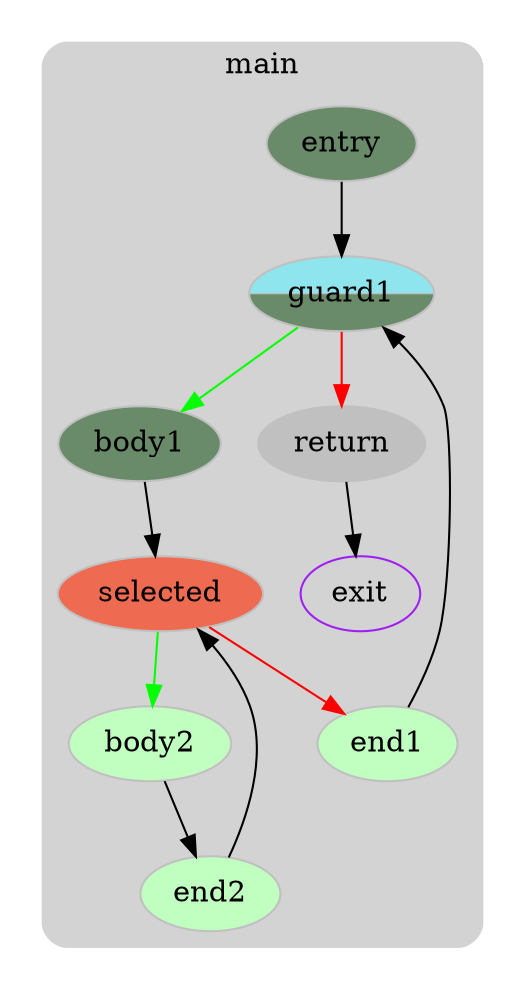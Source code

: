 digraph G {
  compound=true
  subgraph cluster_ {
    peripheries=0
    subgraph cluster_0 {
      label="main"
      color=darkgray
      style=rounded
      bgcolor=lightgray
      cluster_0_0[label="entry",shape=oval,color=blue,rank=source,style=filled,fillcolor="darkseagreen4",color=gray]
      cluster_0_1[label="guard1",shape=oval,style=wedged,fillcolor="cadetblue2:darkseagreen4",color=gray]
      cluster_0_2[label="body1",shape=oval,style=filled,fillcolor="darkseagreen4",color=gray]
      cluster_0_3[label="selected",shape=oval,style=filled,fillcolor="coral2",color=gray]
      cluster_0_4[label="body2",shape=oval,style=filled,fillcolor="darkseagreen1",color=gray]
      cluster_0_5[label="end2",shape=oval,style=filled,fillcolor="darkseagreen1",color=gray]
      cluster_0_6[label="end1",shape=oval,style=filled,fillcolor="darkseagreen1",color=gray]
      cluster_0_7[label="return",shape=oval,style=filled,fillcolor="",color=gray]
      cluster_0_exit[label=exit,color=purple,rank=sink]
      cluster_0_0 -> cluster_0_1
      cluster_0_1 -> cluster_0_2 [color=green]
      cluster_0_1 -> cluster_0_7 [color=red]
      cluster_0_2 -> cluster_0_3
      cluster_0_3 -> cluster_0_4 [color=green]
      cluster_0_3 -> cluster_0_6 [color=red]
      cluster_0_4 -> cluster_0_5
      cluster_0_5 -> cluster_0_3
      cluster_0_6 -> cluster_0_1
      cluster_0_7 -> cluster_0_exit [color=black]
    }
  }
}
